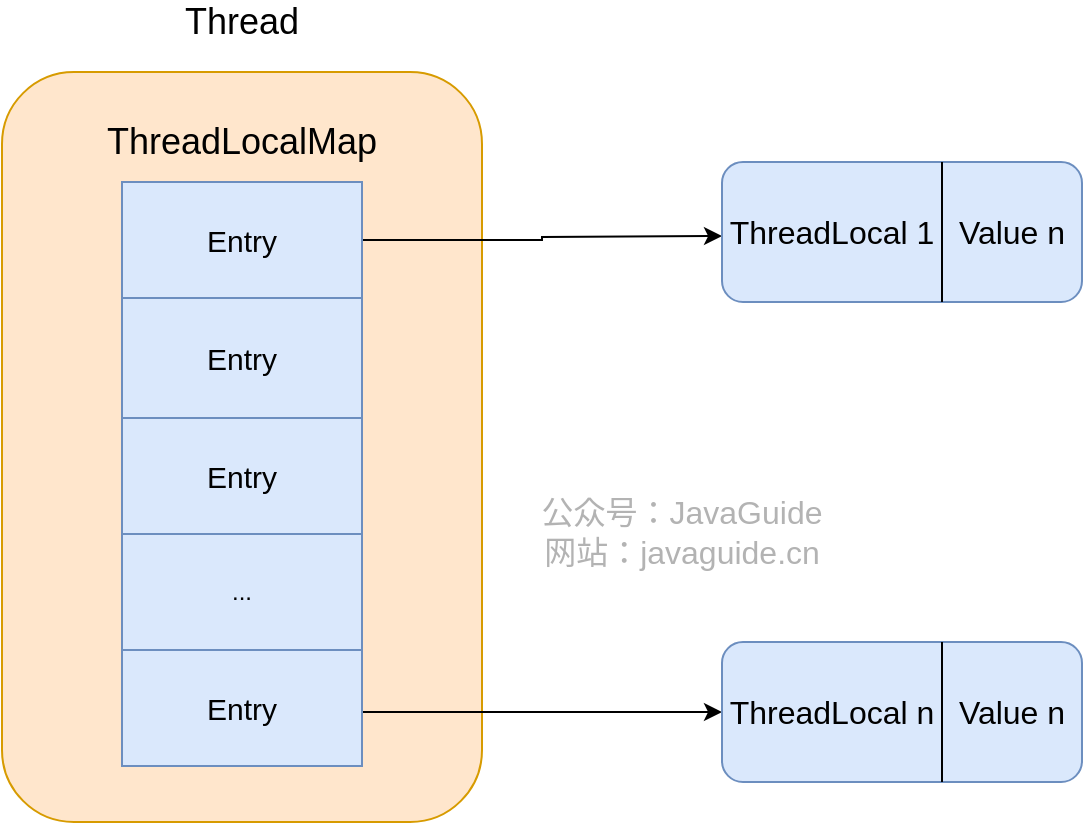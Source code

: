 <mxfile version="13.4.5" type="device"><diagram id="XZHCjfYPnYWvLepVL7Sq" name="Page-1"><mxGraphModel dx="1106" dy="997" grid="1" gridSize="10" guides="1" tooltips="1" connect="1" arrows="1" fold="1" page="1" pageScale="1" pageWidth="1169" pageHeight="1654" math="0" shadow="0"><root><mxCell id="0"/><mxCell id="1" parent="0"/><mxCell id="2wZqYNrPAsulkfKf-CuQ-8" value="" style="rounded=1;whiteSpace=wrap;html=1;sketch=0;fontSize=20;shadow=0;fillColor=#ffe6cc;strokeColor=#d79b00;" parent="1" vertex="1"><mxGeometry x="340" y="215" width="240" height="375" as="geometry"/></mxCell><mxCell id="2wZqYNrPAsulkfKf-CuQ-3" value="公众号：JavaGuide&lt;br style=&quot;font-size: 16px&quot;&gt;网站：javaguide.cn" style="text;html=1;strokeColor=none;fillColor=none;align=center;verticalAlign=middle;whiteSpace=wrap;rounded=0;labelBackgroundColor=none;fontSize=16;fontColor=#B3B3B3;rotation=0;sketch=0;shadow=0;" parent="1" vertex="1"><mxGeometry x="590" y="440" width="180" height="10" as="geometry"/></mxCell><mxCell id="2wZqYNrPAsulkfKf-CuQ-18" value="&lt;font style=&quot;font-size: 18px&quot;&gt;Thread&lt;/font&gt;" style="text;html=1;strokeColor=none;fillColor=none;align=center;verticalAlign=middle;whiteSpace=wrap;rounded=0;sketch=0;" parent="1" vertex="1"><mxGeometry x="430" y="180" width="60" height="20" as="geometry"/></mxCell><mxCell id="2wZqYNrPAsulkfKf-CuQ-70" style="edgeStyle=orthogonalEdgeStyle;rounded=0;orthogonalLoop=1;jettySize=auto;html=1;fontSize=16;sketch=0;" parent="1" edge="1"><mxGeometry relative="1" as="geometry"><mxPoint x="700" y="535" as="targetPoint"/><mxPoint x="520" y="535" as="sourcePoint"/></mxGeometry></mxCell><mxCell id="2wZqYNrPAsulkfKf-CuQ-71" style="edgeStyle=orthogonalEdgeStyle;rounded=0;sketch=0;orthogonalLoop=1;jettySize=auto;html=1;entryX=0;entryY=0.5;entryDx=0;entryDy=0;fontSize=16;" parent="1" source="2wZqYNrPAsulkfKf-CuQ-50" edge="1"><mxGeometry relative="1" as="geometry"><mxPoint x="700" y="297" as="targetPoint"/></mxGeometry></mxCell><mxCell id="2wZqYNrPAsulkfKf-CuQ-72" value="" style="rounded=1;whiteSpace=wrap;html=1;sketch=0;fontSize=16;align=center;fillColor=#dae8fc;strokeColor=#6c8ebf;" parent="1" vertex="1"><mxGeometry x="700" y="500" width="180" height="70" as="geometry"/></mxCell><mxCell id="2wZqYNrPAsulkfKf-CuQ-73" value="&lt;font style=&quot;font-size: 18px&quot;&gt;ThreadLocalMap&lt;/font&gt;" style="text;html=1;strokeColor=none;fillColor=none;align=center;verticalAlign=middle;whiteSpace=wrap;rounded=0;sketch=0;" parent="1" vertex="1"><mxGeometry x="430" y="240" width="60" height="20" as="geometry"/></mxCell><mxCell id="2wZqYNrPAsulkfKf-CuQ-76" value="&lt;font style=&quot;font-size: 16px&quot;&gt;ThreadLocal&amp;nbsp;n&lt;/font&gt;" style="text;html=1;strokeColor=none;fillColor=none;align=center;verticalAlign=middle;whiteSpace=wrap;rounded=0;sketch=0;fontSize=16;" parent="1" vertex="1"><mxGeometry x="690" y="525" width="130" height="20" as="geometry"/></mxCell><mxCell id="2wZqYNrPAsulkfKf-CuQ-77" value="" style="endArrow=none;html=1;fontSize=16;sketch=0;exitX=0.5;exitY=1;exitDx=0;exitDy=0;" parent="1" edge="1"><mxGeometry width="50" height="50" relative="1" as="geometry"><mxPoint x="810" y="570" as="sourcePoint"/><mxPoint x="810" y="500" as="targetPoint"/></mxGeometry></mxCell><mxCell id="2wZqYNrPAsulkfKf-CuQ-79" value="&lt;font style=&quot;font-size: 16px&quot;&gt;Value n&lt;/font&gt;" style="text;html=1;strokeColor=none;fillColor=none;align=center;verticalAlign=middle;whiteSpace=wrap;rounded=0;sketch=0;fontSize=16;" parent="1" vertex="1"><mxGeometry x="810" y="525" width="70" height="20" as="geometry"/></mxCell><mxCell id="2wZqYNrPAsulkfKf-CuQ-49" value="" style="shape=table;html=1;whiteSpace=wrap;startSize=0;container=1;collapsible=0;childLayout=tableLayout;rounded=1;fillColor=#dae8fc;strokeColor=#6c8ebf;fontSize=16;sketch=0;" parent="1" vertex="1"><mxGeometry x="400" y="270" width="120" height="292" as="geometry"/></mxCell><mxCell id="2wZqYNrPAsulkfKf-CuQ-50" value="" style="shape=partialRectangle;html=1;whiteSpace=wrap;collapsible=0;dropTarget=0;pointerEvents=0;fillColor=none;top=0;left=0;bottom=0;right=0;points=[[0,0.5],[1,0.5]];portConstraint=eastwest;sketch=0;" parent="2wZqYNrPAsulkfKf-CuQ-49" vertex="1"><mxGeometry width="120" height="58" as="geometry"/></mxCell><mxCell id="2wZqYNrPAsulkfKf-CuQ-51" value="&lt;font style=&quot;font-size: 15px&quot;&gt;Entry&lt;/font&gt;" style="shape=partialRectangle;html=1;whiteSpace=wrap;connectable=0;overflow=hidden;fillColor=none;top=0;left=0;bottom=0;right=0;sketch=0;" parent="2wZqYNrPAsulkfKf-CuQ-50" vertex="1"><mxGeometry width="120" height="58" as="geometry"/></mxCell><mxCell id="2wZqYNrPAsulkfKf-CuQ-52" value="" style="shape=partialRectangle;html=1;whiteSpace=wrap;collapsible=0;dropTarget=0;pointerEvents=0;fillColor=none;top=0;left=0;bottom=0;right=0;points=[[0,0.5],[1,0.5]];portConstraint=eastwest;sketch=0;" parent="2wZqYNrPAsulkfKf-CuQ-49" vertex="1"><mxGeometry y="58" width="120" height="60" as="geometry"/></mxCell><mxCell id="2wZqYNrPAsulkfKf-CuQ-53" value="&lt;span style=&quot;font-size: 15px&quot;&gt;Entry&lt;/span&gt;" style="shape=partialRectangle;html=1;whiteSpace=wrap;connectable=0;overflow=hidden;fillColor=none;top=0;left=0;bottom=0;right=0;sketch=0;" parent="2wZqYNrPAsulkfKf-CuQ-52" vertex="1"><mxGeometry width="120" height="60" as="geometry"/></mxCell><mxCell id="2wZqYNrPAsulkfKf-CuQ-54" value="" style="shape=partialRectangle;html=1;whiteSpace=wrap;collapsible=0;dropTarget=0;pointerEvents=0;fillColor=none;top=0;left=0;bottom=0;right=0;points=[[0,0.5],[1,0.5]];portConstraint=eastwest;sketch=0;" parent="2wZqYNrPAsulkfKf-CuQ-49" vertex="1"><mxGeometry y="118" width="120" height="58" as="geometry"/></mxCell><mxCell id="2wZqYNrPAsulkfKf-CuQ-55" value="&lt;span style=&quot;font-size: 15px&quot;&gt;Entry&lt;/span&gt;" style="shape=partialRectangle;html=1;whiteSpace=wrap;connectable=0;overflow=hidden;fillColor=none;top=0;left=0;bottom=0;right=0;sketch=0;" parent="2wZqYNrPAsulkfKf-CuQ-54" vertex="1"><mxGeometry width="120" height="58" as="geometry"/></mxCell><mxCell id="2wZqYNrPAsulkfKf-CuQ-56" value="" style="shape=partialRectangle;html=1;whiteSpace=wrap;collapsible=0;dropTarget=0;pointerEvents=0;fillColor=none;top=0;left=0;bottom=0;right=0;points=[[0,0.5],[1,0.5]];portConstraint=eastwest;verticalAlign=middle;align=center;sketch=0;" parent="2wZqYNrPAsulkfKf-CuQ-49" vertex="1"><mxGeometry y="176" width="120" height="58" as="geometry"/></mxCell><mxCell id="2wZqYNrPAsulkfKf-CuQ-57" value="..." style="shape=partialRectangle;html=1;whiteSpace=wrap;connectable=0;overflow=hidden;fillColor=none;top=0;left=0;bottom=0;right=0;sketch=0;" parent="2wZqYNrPAsulkfKf-CuQ-56" vertex="1"><mxGeometry width="120" height="58" as="geometry"/></mxCell><mxCell id="2wZqYNrPAsulkfKf-CuQ-58" value="" style="shape=partialRectangle;html=1;whiteSpace=wrap;collapsible=0;dropTarget=0;pointerEvents=0;fillColor=none;top=0;left=0;bottom=0;right=0;points=[[0,0.5],[1,0.5]];portConstraint=eastwest;sketch=0;" parent="2wZqYNrPAsulkfKf-CuQ-49" vertex="1"><mxGeometry y="234" width="120" height="58" as="geometry"/></mxCell><mxCell id="2wZqYNrPAsulkfKf-CuQ-59" value="&lt;span style=&quot;font-size: 15px&quot;&gt;Entry&lt;/span&gt;" style="shape=partialRectangle;html=1;whiteSpace=wrap;connectable=0;overflow=hidden;fillColor=none;top=0;left=0;bottom=0;right=0;sketch=0;" parent="2wZqYNrPAsulkfKf-CuQ-58" vertex="1"><mxGeometry width="120" height="58" as="geometry"/></mxCell><mxCell id="n_SynOgJnCvE5vD8aKmY-3" value="" style="rounded=1;whiteSpace=wrap;html=1;sketch=0;fontSize=16;align=center;fillColor=#dae8fc;strokeColor=#6c8ebf;" parent="1" vertex="1"><mxGeometry x="700" y="260" width="180" height="70" as="geometry"/></mxCell><mxCell id="n_SynOgJnCvE5vD8aKmY-4" value="" style="endArrow=none;html=1;fontSize=16;sketch=0;exitX=0.5;exitY=1;exitDx=0;exitDy=0;" parent="1" edge="1"><mxGeometry width="50" height="50" relative="1" as="geometry"><mxPoint x="810" y="330" as="sourcePoint"/><mxPoint x="810" y="260" as="targetPoint"/></mxGeometry></mxCell><mxCell id="n_SynOgJnCvE5vD8aKmY-5" value="&lt;font style=&quot;font-size: 16px&quot;&gt;Value n&lt;/font&gt;" style="text;html=1;strokeColor=none;fillColor=none;align=center;verticalAlign=middle;whiteSpace=wrap;rounded=0;sketch=0;fontSize=16;" parent="1" vertex="1"><mxGeometry x="810" y="285" width="70" height="20" as="geometry"/></mxCell><mxCell id="n_SynOgJnCvE5vD8aKmY-7" value="&lt;font style=&quot;font-size: 16px&quot;&gt;ThreadLocal 1&lt;/font&gt;" style="text;html=1;strokeColor=none;fillColor=none;align=center;verticalAlign=middle;whiteSpace=wrap;rounded=0;sketch=0;fontSize=16;" parent="1" vertex="1"><mxGeometry x="690" y="285" width="130" height="20" as="geometry"/></mxCell></root></mxGraphModel></diagram></mxfile>